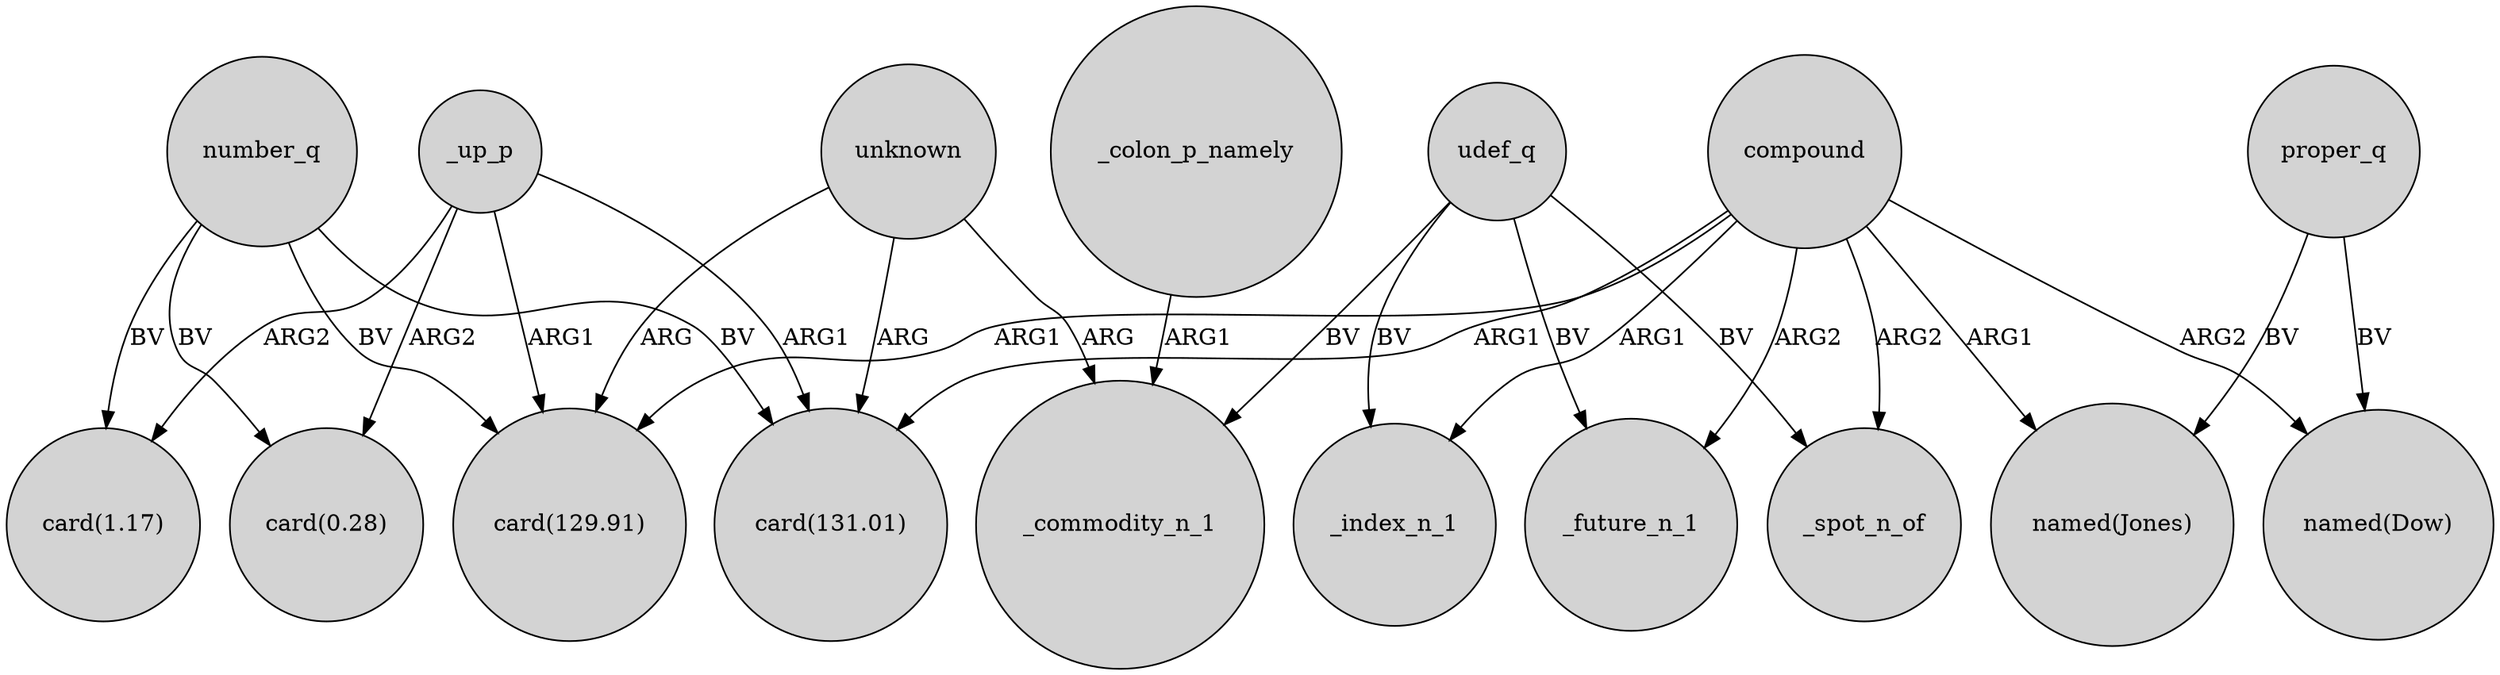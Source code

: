 digraph {
	node [shape=circle style=filled]
	udef_q -> _spot_n_of [label=BV]
	compound -> _spot_n_of [label=ARG2]
	unknown -> _commodity_n_1 [label=ARG]
	unknown -> "card(131.01)" [label=ARG]
	compound -> "named(Dow)" [label=ARG2]
	udef_q -> _commodity_n_1 [label=BV]
	_up_p -> "card(0.28)" [label=ARG2]
	unknown -> "card(129.91)" [label=ARG]
	_up_p -> "card(131.01)" [label=ARG1]
	proper_q -> "named(Dow)" [label=BV]
	_up_p -> "card(1.17)" [label=ARG2]
	udef_q -> _index_n_1 [label=BV]
	compound -> "card(131.01)" [label=ARG1]
	compound -> _future_n_1 [label=ARG2]
	compound -> "card(129.91)" [label=ARG1]
	proper_q -> "named(Jones)" [label=BV]
	number_q -> "card(129.91)" [label=BV]
	_up_p -> "card(129.91)" [label=ARG1]
	udef_q -> _future_n_1 [label=BV]
	number_q -> "card(131.01)" [label=BV]
	number_q -> "card(1.17)" [label=BV]
	_colon_p_namely -> _commodity_n_1 [label=ARG1]
	compound -> "named(Jones)" [label=ARG1]
	number_q -> "card(0.28)" [label=BV]
	compound -> _index_n_1 [label=ARG1]
}
